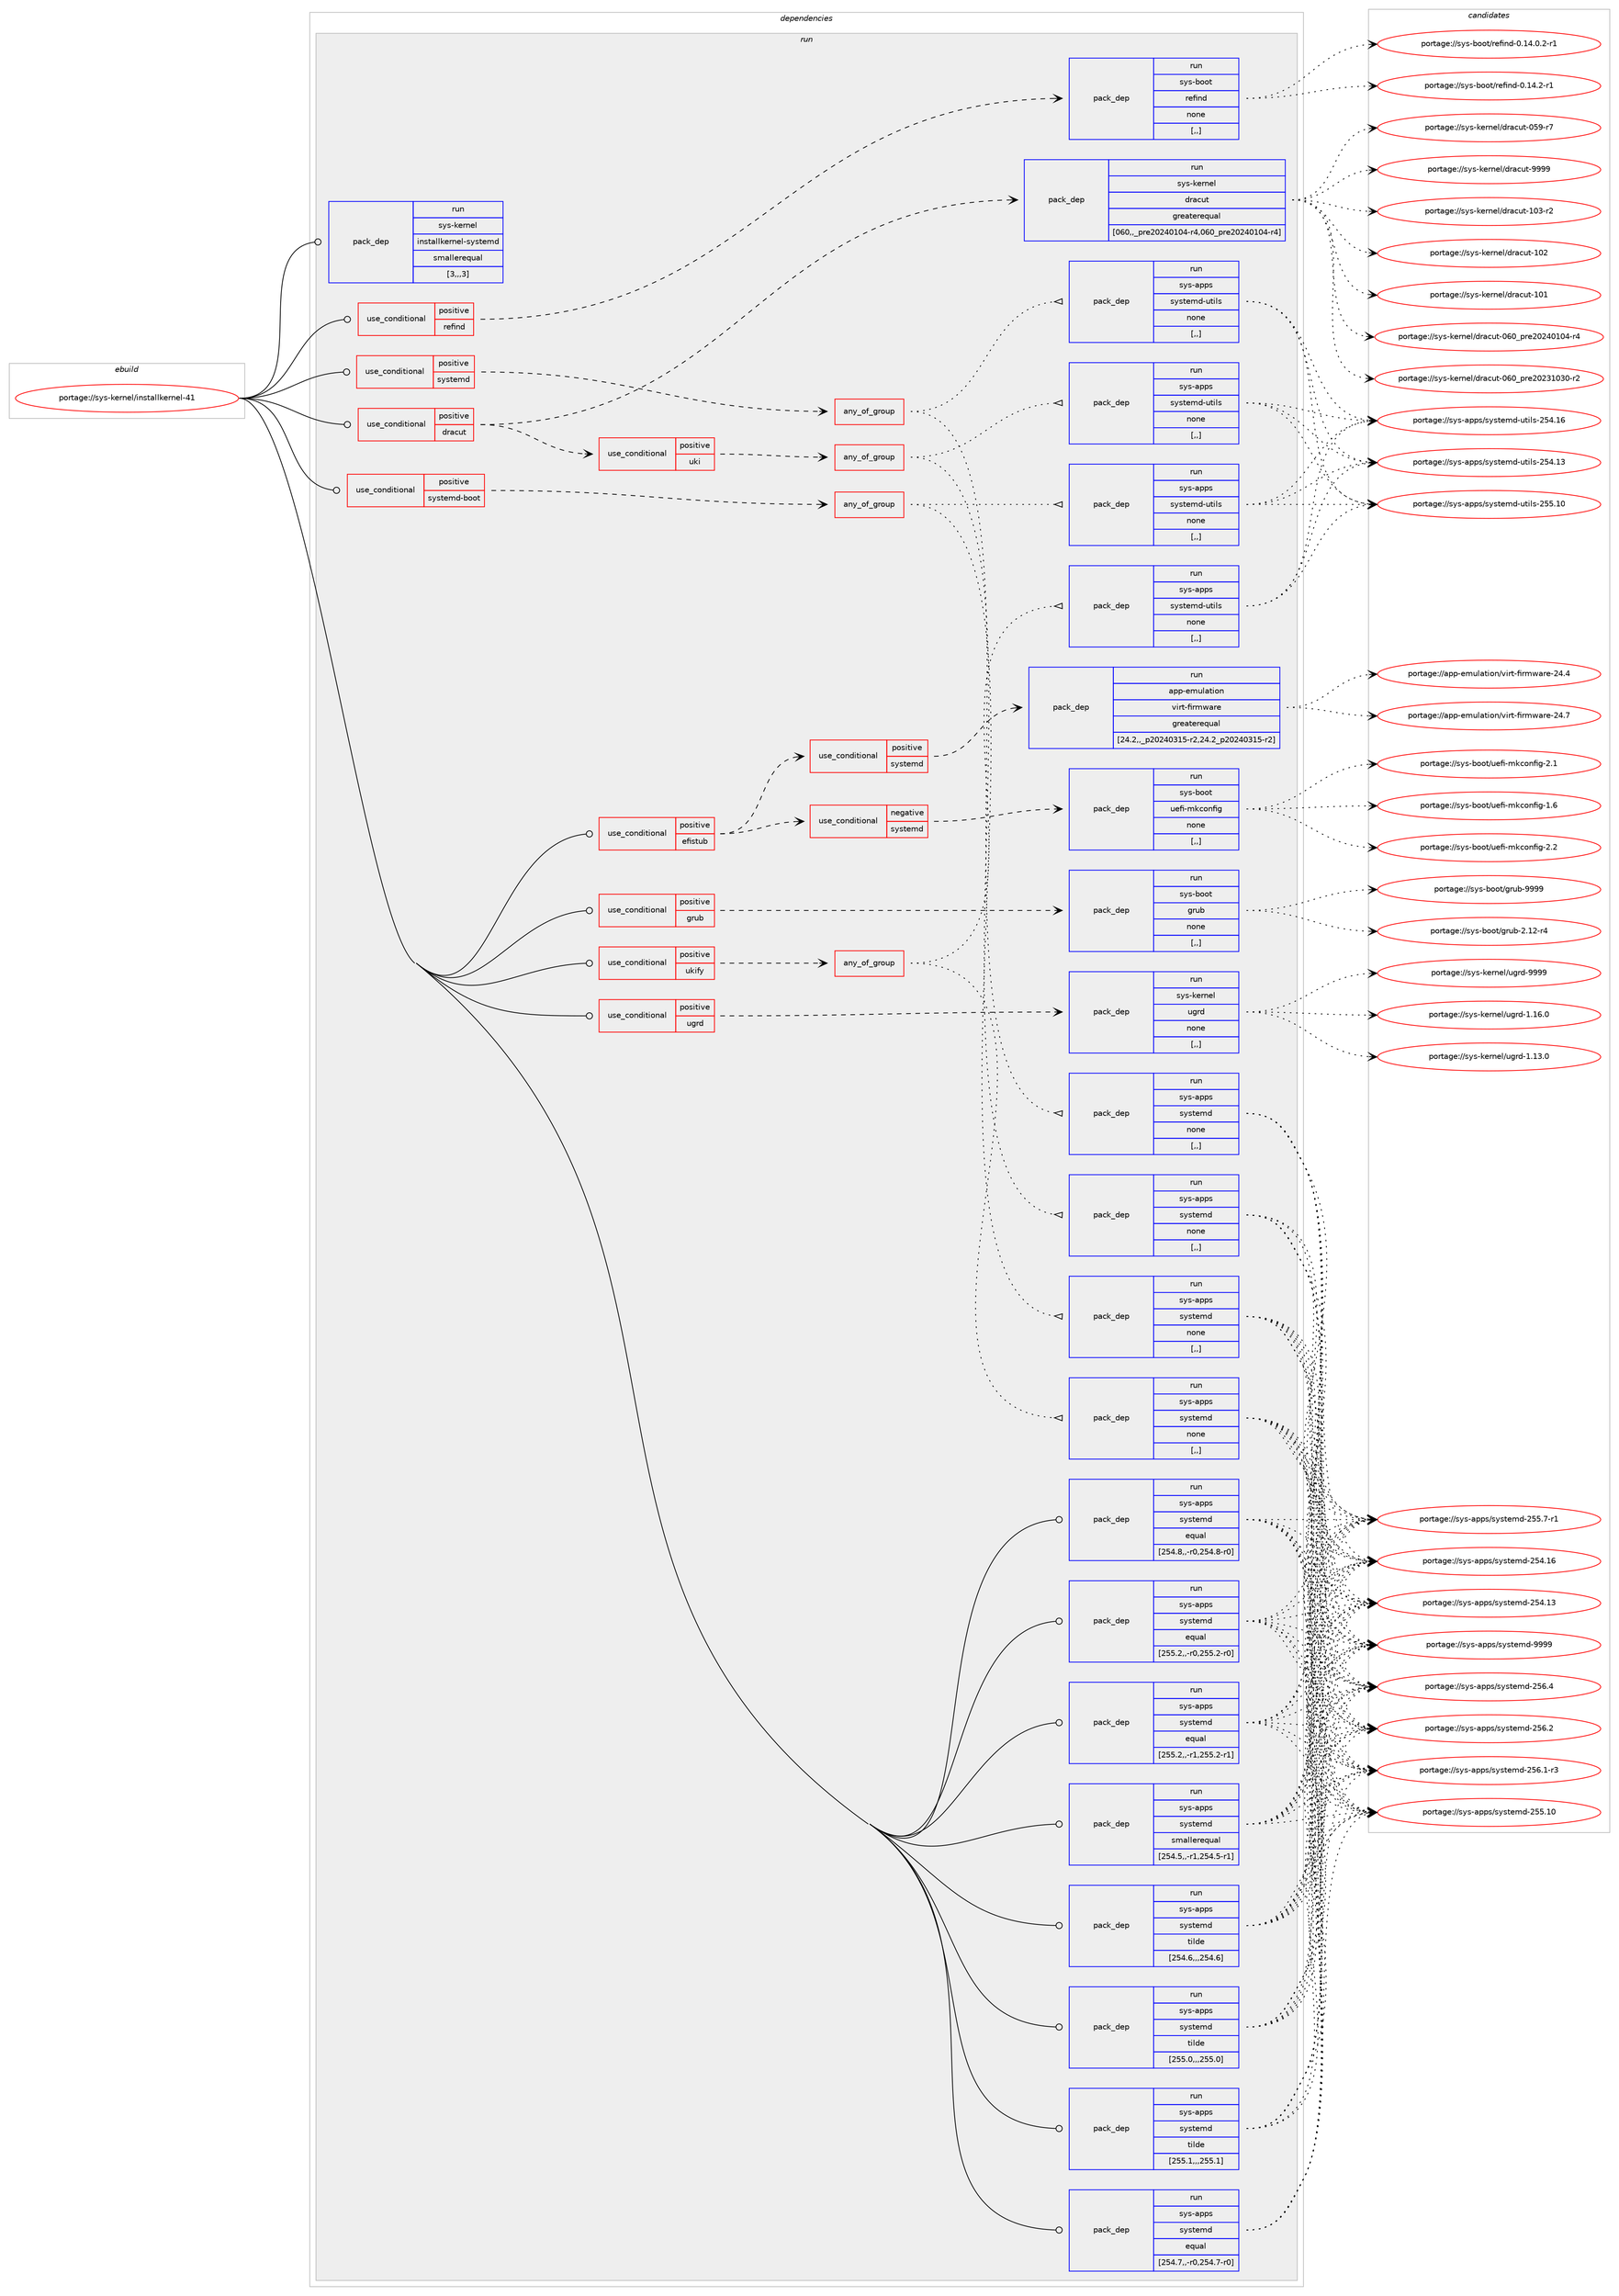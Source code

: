 digraph prolog {

# *************
# Graph options
# *************

newrank=true;
concentrate=true;
compound=true;
graph [rankdir=LR,fontname=Helvetica,fontsize=10,ranksep=1.5];#, ranksep=2.5, nodesep=0.2];
edge  [arrowhead=vee];
node  [fontname=Helvetica,fontsize=10];

# **********
# The ebuild
# **********

subgraph cluster_leftcol {
color=gray;
label=<<i>ebuild</i>>;
id [label="portage://sys-kernel/installkernel-41", color=red, width=4, href="../sys-kernel/installkernel-41.svg"];
}

# ****************
# The dependencies
# ****************

subgraph cluster_midcol {
color=gray;
label=<<i>dependencies</i>>;
subgraph cluster_compile {
fillcolor="#eeeeee";
style=filled;
label=<<i>compile</i>>;
}
subgraph cluster_compileandrun {
fillcolor="#eeeeee";
style=filled;
label=<<i>compile and run</i>>;
}
subgraph cluster_run {
fillcolor="#eeeeee";
style=filled;
label=<<i>run</i>>;
subgraph cond116794 {
dependency438698 [label=<<TABLE BORDER="0" CELLBORDER="1" CELLSPACING="0" CELLPADDING="4"><TR><TD ROWSPAN="3" CELLPADDING="10">use_conditional</TD></TR><TR><TD>positive</TD></TR><TR><TD>dracut</TD></TR></TABLE>>, shape=none, color=red];
subgraph pack318924 {
dependency438699 [label=<<TABLE BORDER="0" CELLBORDER="1" CELLSPACING="0" CELLPADDING="4" WIDTH="220"><TR><TD ROWSPAN="6" CELLPADDING="30">pack_dep</TD></TR><TR><TD WIDTH="110">run</TD></TR><TR><TD>sys-kernel</TD></TR><TR><TD>dracut</TD></TR><TR><TD>greaterequal</TD></TR><TR><TD>[060,,_pre20240104-r4,060_pre20240104-r4]</TD></TR></TABLE>>, shape=none, color=blue];
}
dependency438698:e -> dependency438699:w [weight=20,style="dashed",arrowhead="vee"];
subgraph cond116795 {
dependency438700 [label=<<TABLE BORDER="0" CELLBORDER="1" CELLSPACING="0" CELLPADDING="4"><TR><TD ROWSPAN="3" CELLPADDING="10">use_conditional</TD></TR><TR><TD>positive</TD></TR><TR><TD>uki</TD></TR></TABLE>>, shape=none, color=red];
subgraph any2751 {
dependency438701 [label=<<TABLE BORDER="0" CELLBORDER="1" CELLSPACING="0" CELLPADDING="4"><TR><TD CELLPADDING="10">any_of_group</TD></TR></TABLE>>, shape=none, color=red];subgraph pack318925 {
dependency438702 [label=<<TABLE BORDER="0" CELLBORDER="1" CELLSPACING="0" CELLPADDING="4" WIDTH="220"><TR><TD ROWSPAN="6" CELLPADDING="30">pack_dep</TD></TR><TR><TD WIDTH="110">run</TD></TR><TR><TD>sys-apps</TD></TR><TR><TD>systemd</TD></TR><TR><TD>none</TD></TR><TR><TD>[,,]</TD></TR></TABLE>>, shape=none, color=blue];
}
dependency438701:e -> dependency438702:w [weight=20,style="dotted",arrowhead="oinv"];
subgraph pack318926 {
dependency438703 [label=<<TABLE BORDER="0" CELLBORDER="1" CELLSPACING="0" CELLPADDING="4" WIDTH="220"><TR><TD ROWSPAN="6" CELLPADDING="30">pack_dep</TD></TR><TR><TD WIDTH="110">run</TD></TR><TR><TD>sys-apps</TD></TR><TR><TD>systemd-utils</TD></TR><TR><TD>none</TD></TR><TR><TD>[,,]</TD></TR></TABLE>>, shape=none, color=blue];
}
dependency438701:e -> dependency438703:w [weight=20,style="dotted",arrowhead="oinv"];
}
dependency438700:e -> dependency438701:w [weight=20,style="dashed",arrowhead="vee"];
}
dependency438698:e -> dependency438700:w [weight=20,style="dashed",arrowhead="vee"];
}
id:e -> dependency438698:w [weight=20,style="solid",arrowhead="odot"];
subgraph cond116796 {
dependency438704 [label=<<TABLE BORDER="0" CELLBORDER="1" CELLSPACING="0" CELLPADDING="4"><TR><TD ROWSPAN="3" CELLPADDING="10">use_conditional</TD></TR><TR><TD>positive</TD></TR><TR><TD>efistub</TD></TR></TABLE>>, shape=none, color=red];
subgraph cond116797 {
dependency438705 [label=<<TABLE BORDER="0" CELLBORDER="1" CELLSPACING="0" CELLPADDING="4"><TR><TD ROWSPAN="3" CELLPADDING="10">use_conditional</TD></TR><TR><TD>positive</TD></TR><TR><TD>systemd</TD></TR></TABLE>>, shape=none, color=red];
subgraph pack318927 {
dependency438706 [label=<<TABLE BORDER="0" CELLBORDER="1" CELLSPACING="0" CELLPADDING="4" WIDTH="220"><TR><TD ROWSPAN="6" CELLPADDING="30">pack_dep</TD></TR><TR><TD WIDTH="110">run</TD></TR><TR><TD>app-emulation</TD></TR><TR><TD>virt-firmware</TD></TR><TR><TD>greaterequal</TD></TR><TR><TD>[24.2,,_p20240315-r2,24.2_p20240315-r2]</TD></TR></TABLE>>, shape=none, color=blue];
}
dependency438705:e -> dependency438706:w [weight=20,style="dashed",arrowhead="vee"];
}
dependency438704:e -> dependency438705:w [weight=20,style="dashed",arrowhead="vee"];
subgraph cond116798 {
dependency438707 [label=<<TABLE BORDER="0" CELLBORDER="1" CELLSPACING="0" CELLPADDING="4"><TR><TD ROWSPAN="3" CELLPADDING="10">use_conditional</TD></TR><TR><TD>negative</TD></TR><TR><TD>systemd</TD></TR></TABLE>>, shape=none, color=red];
subgraph pack318928 {
dependency438708 [label=<<TABLE BORDER="0" CELLBORDER="1" CELLSPACING="0" CELLPADDING="4" WIDTH="220"><TR><TD ROWSPAN="6" CELLPADDING="30">pack_dep</TD></TR><TR><TD WIDTH="110">run</TD></TR><TR><TD>sys-boot</TD></TR><TR><TD>uefi-mkconfig</TD></TR><TR><TD>none</TD></TR><TR><TD>[,,]</TD></TR></TABLE>>, shape=none, color=blue];
}
dependency438707:e -> dependency438708:w [weight=20,style="dashed",arrowhead="vee"];
}
dependency438704:e -> dependency438707:w [weight=20,style="dashed",arrowhead="vee"];
}
id:e -> dependency438704:w [weight=20,style="solid",arrowhead="odot"];
subgraph cond116799 {
dependency438709 [label=<<TABLE BORDER="0" CELLBORDER="1" CELLSPACING="0" CELLPADDING="4"><TR><TD ROWSPAN="3" CELLPADDING="10">use_conditional</TD></TR><TR><TD>positive</TD></TR><TR><TD>grub</TD></TR></TABLE>>, shape=none, color=red];
subgraph pack318929 {
dependency438710 [label=<<TABLE BORDER="0" CELLBORDER="1" CELLSPACING="0" CELLPADDING="4" WIDTH="220"><TR><TD ROWSPAN="6" CELLPADDING="30">pack_dep</TD></TR><TR><TD WIDTH="110">run</TD></TR><TR><TD>sys-boot</TD></TR><TR><TD>grub</TD></TR><TR><TD>none</TD></TR><TR><TD>[,,]</TD></TR></TABLE>>, shape=none, color=blue];
}
dependency438709:e -> dependency438710:w [weight=20,style="dashed",arrowhead="vee"];
}
id:e -> dependency438709:w [weight=20,style="solid",arrowhead="odot"];
subgraph cond116800 {
dependency438711 [label=<<TABLE BORDER="0" CELLBORDER="1" CELLSPACING="0" CELLPADDING="4"><TR><TD ROWSPAN="3" CELLPADDING="10">use_conditional</TD></TR><TR><TD>positive</TD></TR><TR><TD>refind</TD></TR></TABLE>>, shape=none, color=red];
subgraph pack318930 {
dependency438712 [label=<<TABLE BORDER="0" CELLBORDER="1" CELLSPACING="0" CELLPADDING="4" WIDTH="220"><TR><TD ROWSPAN="6" CELLPADDING="30">pack_dep</TD></TR><TR><TD WIDTH="110">run</TD></TR><TR><TD>sys-boot</TD></TR><TR><TD>refind</TD></TR><TR><TD>none</TD></TR><TR><TD>[,,]</TD></TR></TABLE>>, shape=none, color=blue];
}
dependency438711:e -> dependency438712:w [weight=20,style="dashed",arrowhead="vee"];
}
id:e -> dependency438711:w [weight=20,style="solid",arrowhead="odot"];
subgraph cond116801 {
dependency438713 [label=<<TABLE BORDER="0" CELLBORDER="1" CELLSPACING="0" CELLPADDING="4"><TR><TD ROWSPAN="3" CELLPADDING="10">use_conditional</TD></TR><TR><TD>positive</TD></TR><TR><TD>systemd</TD></TR></TABLE>>, shape=none, color=red];
subgraph any2752 {
dependency438714 [label=<<TABLE BORDER="0" CELLBORDER="1" CELLSPACING="0" CELLPADDING="4"><TR><TD CELLPADDING="10">any_of_group</TD></TR></TABLE>>, shape=none, color=red];subgraph pack318931 {
dependency438715 [label=<<TABLE BORDER="0" CELLBORDER="1" CELLSPACING="0" CELLPADDING="4" WIDTH="220"><TR><TD ROWSPAN="6" CELLPADDING="30">pack_dep</TD></TR><TR><TD WIDTH="110">run</TD></TR><TR><TD>sys-apps</TD></TR><TR><TD>systemd</TD></TR><TR><TD>none</TD></TR><TR><TD>[,,]</TD></TR></TABLE>>, shape=none, color=blue];
}
dependency438714:e -> dependency438715:w [weight=20,style="dotted",arrowhead="oinv"];
subgraph pack318932 {
dependency438716 [label=<<TABLE BORDER="0" CELLBORDER="1" CELLSPACING="0" CELLPADDING="4" WIDTH="220"><TR><TD ROWSPAN="6" CELLPADDING="30">pack_dep</TD></TR><TR><TD WIDTH="110">run</TD></TR><TR><TD>sys-apps</TD></TR><TR><TD>systemd-utils</TD></TR><TR><TD>none</TD></TR><TR><TD>[,,]</TD></TR></TABLE>>, shape=none, color=blue];
}
dependency438714:e -> dependency438716:w [weight=20,style="dotted",arrowhead="oinv"];
}
dependency438713:e -> dependency438714:w [weight=20,style="dashed",arrowhead="vee"];
}
id:e -> dependency438713:w [weight=20,style="solid",arrowhead="odot"];
subgraph cond116802 {
dependency438717 [label=<<TABLE BORDER="0" CELLBORDER="1" CELLSPACING="0" CELLPADDING="4"><TR><TD ROWSPAN="3" CELLPADDING="10">use_conditional</TD></TR><TR><TD>positive</TD></TR><TR><TD>systemd-boot</TD></TR></TABLE>>, shape=none, color=red];
subgraph any2753 {
dependency438718 [label=<<TABLE BORDER="0" CELLBORDER="1" CELLSPACING="0" CELLPADDING="4"><TR><TD CELLPADDING="10">any_of_group</TD></TR></TABLE>>, shape=none, color=red];subgraph pack318933 {
dependency438719 [label=<<TABLE BORDER="0" CELLBORDER="1" CELLSPACING="0" CELLPADDING="4" WIDTH="220"><TR><TD ROWSPAN="6" CELLPADDING="30">pack_dep</TD></TR><TR><TD WIDTH="110">run</TD></TR><TR><TD>sys-apps</TD></TR><TR><TD>systemd</TD></TR><TR><TD>none</TD></TR><TR><TD>[,,]</TD></TR></TABLE>>, shape=none, color=blue];
}
dependency438718:e -> dependency438719:w [weight=20,style="dotted",arrowhead="oinv"];
subgraph pack318934 {
dependency438720 [label=<<TABLE BORDER="0" CELLBORDER="1" CELLSPACING="0" CELLPADDING="4" WIDTH="220"><TR><TD ROWSPAN="6" CELLPADDING="30">pack_dep</TD></TR><TR><TD WIDTH="110">run</TD></TR><TR><TD>sys-apps</TD></TR><TR><TD>systemd-utils</TD></TR><TR><TD>none</TD></TR><TR><TD>[,,]</TD></TR></TABLE>>, shape=none, color=blue];
}
dependency438718:e -> dependency438720:w [weight=20,style="dotted",arrowhead="oinv"];
}
dependency438717:e -> dependency438718:w [weight=20,style="dashed",arrowhead="vee"];
}
id:e -> dependency438717:w [weight=20,style="solid",arrowhead="odot"];
subgraph cond116803 {
dependency438721 [label=<<TABLE BORDER="0" CELLBORDER="1" CELLSPACING="0" CELLPADDING="4"><TR><TD ROWSPAN="3" CELLPADDING="10">use_conditional</TD></TR><TR><TD>positive</TD></TR><TR><TD>ugrd</TD></TR></TABLE>>, shape=none, color=red];
subgraph pack318935 {
dependency438722 [label=<<TABLE BORDER="0" CELLBORDER="1" CELLSPACING="0" CELLPADDING="4" WIDTH="220"><TR><TD ROWSPAN="6" CELLPADDING="30">pack_dep</TD></TR><TR><TD WIDTH="110">run</TD></TR><TR><TD>sys-kernel</TD></TR><TR><TD>ugrd</TD></TR><TR><TD>none</TD></TR><TR><TD>[,,]</TD></TR></TABLE>>, shape=none, color=blue];
}
dependency438721:e -> dependency438722:w [weight=20,style="dashed",arrowhead="vee"];
}
id:e -> dependency438721:w [weight=20,style="solid",arrowhead="odot"];
subgraph cond116804 {
dependency438723 [label=<<TABLE BORDER="0" CELLBORDER="1" CELLSPACING="0" CELLPADDING="4"><TR><TD ROWSPAN="3" CELLPADDING="10">use_conditional</TD></TR><TR><TD>positive</TD></TR><TR><TD>ukify</TD></TR></TABLE>>, shape=none, color=red];
subgraph any2754 {
dependency438724 [label=<<TABLE BORDER="0" CELLBORDER="1" CELLSPACING="0" CELLPADDING="4"><TR><TD CELLPADDING="10">any_of_group</TD></TR></TABLE>>, shape=none, color=red];subgraph pack318936 {
dependency438725 [label=<<TABLE BORDER="0" CELLBORDER="1" CELLSPACING="0" CELLPADDING="4" WIDTH="220"><TR><TD ROWSPAN="6" CELLPADDING="30">pack_dep</TD></TR><TR><TD WIDTH="110">run</TD></TR><TR><TD>sys-apps</TD></TR><TR><TD>systemd</TD></TR><TR><TD>none</TD></TR><TR><TD>[,,]</TD></TR></TABLE>>, shape=none, color=blue];
}
dependency438724:e -> dependency438725:w [weight=20,style="dotted",arrowhead="oinv"];
subgraph pack318937 {
dependency438726 [label=<<TABLE BORDER="0" CELLBORDER="1" CELLSPACING="0" CELLPADDING="4" WIDTH="220"><TR><TD ROWSPAN="6" CELLPADDING="30">pack_dep</TD></TR><TR><TD WIDTH="110">run</TD></TR><TR><TD>sys-apps</TD></TR><TR><TD>systemd-utils</TD></TR><TR><TD>none</TD></TR><TR><TD>[,,]</TD></TR></TABLE>>, shape=none, color=blue];
}
dependency438724:e -> dependency438726:w [weight=20,style="dotted",arrowhead="oinv"];
}
dependency438723:e -> dependency438724:w [weight=20,style="dashed",arrowhead="vee"];
}
id:e -> dependency438723:w [weight=20,style="solid",arrowhead="odot"];
subgraph pack318938 {
dependency438727 [label=<<TABLE BORDER="0" CELLBORDER="1" CELLSPACING="0" CELLPADDING="4" WIDTH="220"><TR><TD ROWSPAN="6" CELLPADDING="30">pack_dep</TD></TR><TR><TD WIDTH="110">run</TD></TR><TR><TD>sys-apps</TD></TR><TR><TD>systemd</TD></TR><TR><TD>equal</TD></TR><TR><TD>[254.7,,-r0,254.7-r0]</TD></TR></TABLE>>, shape=none, color=blue];
}
id:e -> dependency438727:w [weight=20,style="solid",arrowhead="odot"];
subgraph pack318939 {
dependency438728 [label=<<TABLE BORDER="0" CELLBORDER="1" CELLSPACING="0" CELLPADDING="4" WIDTH="220"><TR><TD ROWSPAN="6" CELLPADDING="30">pack_dep</TD></TR><TR><TD WIDTH="110">run</TD></TR><TR><TD>sys-apps</TD></TR><TR><TD>systemd</TD></TR><TR><TD>equal</TD></TR><TR><TD>[254.8,,-r0,254.8-r0]</TD></TR></TABLE>>, shape=none, color=blue];
}
id:e -> dependency438728:w [weight=20,style="solid",arrowhead="odot"];
subgraph pack318940 {
dependency438729 [label=<<TABLE BORDER="0" CELLBORDER="1" CELLSPACING="0" CELLPADDING="4" WIDTH="220"><TR><TD ROWSPAN="6" CELLPADDING="30">pack_dep</TD></TR><TR><TD WIDTH="110">run</TD></TR><TR><TD>sys-apps</TD></TR><TR><TD>systemd</TD></TR><TR><TD>equal</TD></TR><TR><TD>[255.2,,-r0,255.2-r0]</TD></TR></TABLE>>, shape=none, color=blue];
}
id:e -> dependency438729:w [weight=20,style="solid",arrowhead="odot"];
subgraph pack318941 {
dependency438730 [label=<<TABLE BORDER="0" CELLBORDER="1" CELLSPACING="0" CELLPADDING="4" WIDTH="220"><TR><TD ROWSPAN="6" CELLPADDING="30">pack_dep</TD></TR><TR><TD WIDTH="110">run</TD></TR><TR><TD>sys-apps</TD></TR><TR><TD>systemd</TD></TR><TR><TD>equal</TD></TR><TR><TD>[255.2,,-r1,255.2-r1]</TD></TR></TABLE>>, shape=none, color=blue];
}
id:e -> dependency438730:w [weight=20,style="solid",arrowhead="odot"];
subgraph pack318942 {
dependency438731 [label=<<TABLE BORDER="0" CELLBORDER="1" CELLSPACING="0" CELLPADDING="4" WIDTH="220"><TR><TD ROWSPAN="6" CELLPADDING="30">pack_dep</TD></TR><TR><TD WIDTH="110">run</TD></TR><TR><TD>sys-apps</TD></TR><TR><TD>systemd</TD></TR><TR><TD>smallerequal</TD></TR><TR><TD>[254.5,,-r1,254.5-r1]</TD></TR></TABLE>>, shape=none, color=blue];
}
id:e -> dependency438731:w [weight=20,style="solid",arrowhead="odot"];
subgraph pack318943 {
dependency438732 [label=<<TABLE BORDER="0" CELLBORDER="1" CELLSPACING="0" CELLPADDING="4" WIDTH="220"><TR><TD ROWSPAN="6" CELLPADDING="30">pack_dep</TD></TR><TR><TD WIDTH="110">run</TD></TR><TR><TD>sys-apps</TD></TR><TR><TD>systemd</TD></TR><TR><TD>tilde</TD></TR><TR><TD>[254.6,,,254.6]</TD></TR></TABLE>>, shape=none, color=blue];
}
id:e -> dependency438732:w [weight=20,style="solid",arrowhead="odot"];
subgraph pack318944 {
dependency438733 [label=<<TABLE BORDER="0" CELLBORDER="1" CELLSPACING="0" CELLPADDING="4" WIDTH="220"><TR><TD ROWSPAN="6" CELLPADDING="30">pack_dep</TD></TR><TR><TD WIDTH="110">run</TD></TR><TR><TD>sys-apps</TD></TR><TR><TD>systemd</TD></TR><TR><TD>tilde</TD></TR><TR><TD>[255.0,,,255.0]</TD></TR></TABLE>>, shape=none, color=blue];
}
id:e -> dependency438733:w [weight=20,style="solid",arrowhead="odot"];
subgraph pack318945 {
dependency438734 [label=<<TABLE BORDER="0" CELLBORDER="1" CELLSPACING="0" CELLPADDING="4" WIDTH="220"><TR><TD ROWSPAN="6" CELLPADDING="30">pack_dep</TD></TR><TR><TD WIDTH="110">run</TD></TR><TR><TD>sys-apps</TD></TR><TR><TD>systemd</TD></TR><TR><TD>tilde</TD></TR><TR><TD>[255.1,,,255.1]</TD></TR></TABLE>>, shape=none, color=blue];
}
id:e -> dependency438734:w [weight=20,style="solid",arrowhead="odot"];
subgraph pack318946 {
dependency438735 [label=<<TABLE BORDER="0" CELLBORDER="1" CELLSPACING="0" CELLPADDING="4" WIDTH="220"><TR><TD ROWSPAN="6" CELLPADDING="30">pack_dep</TD></TR><TR><TD WIDTH="110">run</TD></TR><TR><TD>sys-kernel</TD></TR><TR><TD>installkernel-systemd</TD></TR><TR><TD>smallerequal</TD></TR><TR><TD>[3,,,3]</TD></TR></TABLE>>, shape=none, color=blue];
}
id:e -> dependency438735:w [weight=20,style="solid",arrowhead="odot"];
}
}

# **************
# The candidates
# **************

subgraph cluster_choices {
rank=same;
color=gray;
label=<<i>candidates</i>>;

subgraph choice318924 {
color=black;
nodesep=1;
choice115121115451071011141101011084710011497991171164557575757 [label="portage://sys-kernel/dracut-9999", color=red, width=4,href="../sys-kernel/dracut-9999.svg"];
choice11512111545107101114110101108471001149799117116454948514511450 [label="portage://sys-kernel/dracut-103-r2", color=red, width=4,href="../sys-kernel/dracut-103-r2.svg"];
choice1151211154510710111411010110847100114979911711645494850 [label="portage://sys-kernel/dracut-102", color=red, width=4,href="../sys-kernel/dracut-102.svg"];
choice1151211154510710111411010110847100114979911711645494849 [label="portage://sys-kernel/dracut-101", color=red, width=4,href="../sys-kernel/dracut-101.svg"];
choice11512111545107101114110101108471001149799117116454854489511211410150485052484948524511452 [label="portage://sys-kernel/dracut-060_pre20240104-r4", color=red, width=4,href="../sys-kernel/dracut-060_pre20240104-r4.svg"];
choice11512111545107101114110101108471001149799117116454854489511211410150485051494851484511450 [label="portage://sys-kernel/dracut-060_pre20231030-r2", color=red, width=4,href="../sys-kernel/dracut-060_pre20231030-r2.svg"];
choice11512111545107101114110101108471001149799117116454853574511455 [label="portage://sys-kernel/dracut-059-r7", color=red, width=4,href="../sys-kernel/dracut-059-r7.svg"];
dependency438699:e -> choice115121115451071011141101011084710011497991171164557575757:w [style=dotted,weight="100"];
dependency438699:e -> choice11512111545107101114110101108471001149799117116454948514511450:w [style=dotted,weight="100"];
dependency438699:e -> choice1151211154510710111411010110847100114979911711645494850:w [style=dotted,weight="100"];
dependency438699:e -> choice1151211154510710111411010110847100114979911711645494849:w [style=dotted,weight="100"];
dependency438699:e -> choice11512111545107101114110101108471001149799117116454854489511211410150485052484948524511452:w [style=dotted,weight="100"];
dependency438699:e -> choice11512111545107101114110101108471001149799117116454854489511211410150485051494851484511450:w [style=dotted,weight="100"];
dependency438699:e -> choice11512111545107101114110101108471001149799117116454853574511455:w [style=dotted,weight="100"];
}
subgraph choice318925 {
color=black;
nodesep=1;
choice1151211154597112112115471151211151161011091004557575757 [label="portage://sys-apps/systemd-9999", color=red, width=4,href="../sys-apps/systemd-9999.svg"];
choice115121115459711211211547115121115116101109100455053544652 [label="portage://sys-apps/systemd-256.4", color=red, width=4,href="../sys-apps/systemd-256.4.svg"];
choice115121115459711211211547115121115116101109100455053544650 [label="portage://sys-apps/systemd-256.2", color=red, width=4,href="../sys-apps/systemd-256.2.svg"];
choice1151211154597112112115471151211151161011091004550535446494511451 [label="portage://sys-apps/systemd-256.1-r3", color=red, width=4,href="../sys-apps/systemd-256.1-r3.svg"];
choice11512111545971121121154711512111511610110910045505353464948 [label="portage://sys-apps/systemd-255.10", color=red, width=4,href="../sys-apps/systemd-255.10.svg"];
choice1151211154597112112115471151211151161011091004550535346554511449 [label="portage://sys-apps/systemd-255.7-r1", color=red, width=4,href="../sys-apps/systemd-255.7-r1.svg"];
choice11512111545971121121154711512111511610110910045505352464954 [label="portage://sys-apps/systemd-254.16", color=red, width=4,href="../sys-apps/systemd-254.16.svg"];
choice11512111545971121121154711512111511610110910045505352464951 [label="portage://sys-apps/systemd-254.13", color=red, width=4,href="../sys-apps/systemd-254.13.svg"];
dependency438702:e -> choice1151211154597112112115471151211151161011091004557575757:w [style=dotted,weight="100"];
dependency438702:e -> choice115121115459711211211547115121115116101109100455053544652:w [style=dotted,weight="100"];
dependency438702:e -> choice115121115459711211211547115121115116101109100455053544650:w [style=dotted,weight="100"];
dependency438702:e -> choice1151211154597112112115471151211151161011091004550535446494511451:w [style=dotted,weight="100"];
dependency438702:e -> choice11512111545971121121154711512111511610110910045505353464948:w [style=dotted,weight="100"];
dependency438702:e -> choice1151211154597112112115471151211151161011091004550535346554511449:w [style=dotted,weight="100"];
dependency438702:e -> choice11512111545971121121154711512111511610110910045505352464954:w [style=dotted,weight="100"];
dependency438702:e -> choice11512111545971121121154711512111511610110910045505352464951:w [style=dotted,weight="100"];
}
subgraph choice318926 {
color=black;
nodesep=1;
choice1151211154597112112115471151211151161011091004511711610510811545505353464948 [label="portage://sys-apps/systemd-utils-255.10", color=red, width=4,href="../sys-apps/systemd-utils-255.10.svg"];
choice1151211154597112112115471151211151161011091004511711610510811545505352464954 [label="portage://sys-apps/systemd-utils-254.16", color=red, width=4,href="../sys-apps/systemd-utils-254.16.svg"];
choice1151211154597112112115471151211151161011091004511711610510811545505352464951 [label="portage://sys-apps/systemd-utils-254.13", color=red, width=4,href="../sys-apps/systemd-utils-254.13.svg"];
dependency438703:e -> choice1151211154597112112115471151211151161011091004511711610510811545505353464948:w [style=dotted,weight="100"];
dependency438703:e -> choice1151211154597112112115471151211151161011091004511711610510811545505352464954:w [style=dotted,weight="100"];
dependency438703:e -> choice1151211154597112112115471151211151161011091004511711610510811545505352464951:w [style=dotted,weight="100"];
}
subgraph choice318927 {
color=black;
nodesep=1;
choice9711211245101109117108971161051111104711810511411645102105114109119971141014550524655 [label="portage://app-emulation/virt-firmware-24.7", color=red, width=4,href="../app-emulation/virt-firmware-24.7.svg"];
choice9711211245101109117108971161051111104711810511411645102105114109119971141014550524652 [label="portage://app-emulation/virt-firmware-24.4", color=red, width=4,href="../app-emulation/virt-firmware-24.4.svg"];
dependency438706:e -> choice9711211245101109117108971161051111104711810511411645102105114109119971141014550524655:w [style=dotted,weight="100"];
dependency438706:e -> choice9711211245101109117108971161051111104711810511411645102105114109119971141014550524652:w [style=dotted,weight="100"];
}
subgraph choice318928 {
color=black;
nodesep=1;
choice115121115459811111111647117101102105451091079911111010210510345504650 [label="portage://sys-boot/uefi-mkconfig-2.2", color=red, width=4,href="../sys-boot/uefi-mkconfig-2.2.svg"];
choice115121115459811111111647117101102105451091079911111010210510345504649 [label="portage://sys-boot/uefi-mkconfig-2.1", color=red, width=4,href="../sys-boot/uefi-mkconfig-2.1.svg"];
choice115121115459811111111647117101102105451091079911111010210510345494654 [label="portage://sys-boot/uefi-mkconfig-1.6", color=red, width=4,href="../sys-boot/uefi-mkconfig-1.6.svg"];
dependency438708:e -> choice115121115459811111111647117101102105451091079911111010210510345504650:w [style=dotted,weight="100"];
dependency438708:e -> choice115121115459811111111647117101102105451091079911111010210510345504649:w [style=dotted,weight="100"];
dependency438708:e -> choice115121115459811111111647117101102105451091079911111010210510345494654:w [style=dotted,weight="100"];
}
subgraph choice318929 {
color=black;
nodesep=1;
choice115121115459811111111647103114117984557575757 [label="portage://sys-boot/grub-9999", color=red, width=4,href="../sys-boot/grub-9999.svg"];
choice1151211154598111111116471031141179845504649504511452 [label="portage://sys-boot/grub-2.12-r4", color=red, width=4,href="../sys-boot/grub-2.12-r4.svg"];
dependency438710:e -> choice115121115459811111111647103114117984557575757:w [style=dotted,weight="100"];
dependency438710:e -> choice1151211154598111111116471031141179845504649504511452:w [style=dotted,weight="100"];
}
subgraph choice318930 {
color=black;
nodesep=1;
choice115121115459811111111647114101102105110100454846495246504511449 [label="portage://sys-boot/refind-0.14.2-r1", color=red, width=4,href="../sys-boot/refind-0.14.2-r1.svg"];
choice1151211154598111111116471141011021051101004548464952464846504511449 [label="portage://sys-boot/refind-0.14.0.2-r1", color=red, width=4,href="../sys-boot/refind-0.14.0.2-r1.svg"];
dependency438712:e -> choice115121115459811111111647114101102105110100454846495246504511449:w [style=dotted,weight="100"];
dependency438712:e -> choice1151211154598111111116471141011021051101004548464952464846504511449:w [style=dotted,weight="100"];
}
subgraph choice318931 {
color=black;
nodesep=1;
choice1151211154597112112115471151211151161011091004557575757 [label="portage://sys-apps/systemd-9999", color=red, width=4,href="../sys-apps/systemd-9999.svg"];
choice115121115459711211211547115121115116101109100455053544652 [label="portage://sys-apps/systemd-256.4", color=red, width=4,href="../sys-apps/systemd-256.4.svg"];
choice115121115459711211211547115121115116101109100455053544650 [label="portage://sys-apps/systemd-256.2", color=red, width=4,href="../sys-apps/systemd-256.2.svg"];
choice1151211154597112112115471151211151161011091004550535446494511451 [label="portage://sys-apps/systemd-256.1-r3", color=red, width=4,href="../sys-apps/systemd-256.1-r3.svg"];
choice11512111545971121121154711512111511610110910045505353464948 [label="portage://sys-apps/systemd-255.10", color=red, width=4,href="../sys-apps/systemd-255.10.svg"];
choice1151211154597112112115471151211151161011091004550535346554511449 [label="portage://sys-apps/systemd-255.7-r1", color=red, width=4,href="../sys-apps/systemd-255.7-r1.svg"];
choice11512111545971121121154711512111511610110910045505352464954 [label="portage://sys-apps/systemd-254.16", color=red, width=4,href="../sys-apps/systemd-254.16.svg"];
choice11512111545971121121154711512111511610110910045505352464951 [label="portage://sys-apps/systemd-254.13", color=red, width=4,href="../sys-apps/systemd-254.13.svg"];
dependency438715:e -> choice1151211154597112112115471151211151161011091004557575757:w [style=dotted,weight="100"];
dependency438715:e -> choice115121115459711211211547115121115116101109100455053544652:w [style=dotted,weight="100"];
dependency438715:e -> choice115121115459711211211547115121115116101109100455053544650:w [style=dotted,weight="100"];
dependency438715:e -> choice1151211154597112112115471151211151161011091004550535446494511451:w [style=dotted,weight="100"];
dependency438715:e -> choice11512111545971121121154711512111511610110910045505353464948:w [style=dotted,weight="100"];
dependency438715:e -> choice1151211154597112112115471151211151161011091004550535346554511449:w [style=dotted,weight="100"];
dependency438715:e -> choice11512111545971121121154711512111511610110910045505352464954:w [style=dotted,weight="100"];
dependency438715:e -> choice11512111545971121121154711512111511610110910045505352464951:w [style=dotted,weight="100"];
}
subgraph choice318932 {
color=black;
nodesep=1;
choice1151211154597112112115471151211151161011091004511711610510811545505353464948 [label="portage://sys-apps/systemd-utils-255.10", color=red, width=4,href="../sys-apps/systemd-utils-255.10.svg"];
choice1151211154597112112115471151211151161011091004511711610510811545505352464954 [label="portage://sys-apps/systemd-utils-254.16", color=red, width=4,href="../sys-apps/systemd-utils-254.16.svg"];
choice1151211154597112112115471151211151161011091004511711610510811545505352464951 [label="portage://sys-apps/systemd-utils-254.13", color=red, width=4,href="../sys-apps/systemd-utils-254.13.svg"];
dependency438716:e -> choice1151211154597112112115471151211151161011091004511711610510811545505353464948:w [style=dotted,weight="100"];
dependency438716:e -> choice1151211154597112112115471151211151161011091004511711610510811545505352464954:w [style=dotted,weight="100"];
dependency438716:e -> choice1151211154597112112115471151211151161011091004511711610510811545505352464951:w [style=dotted,weight="100"];
}
subgraph choice318933 {
color=black;
nodesep=1;
choice1151211154597112112115471151211151161011091004557575757 [label="portage://sys-apps/systemd-9999", color=red, width=4,href="../sys-apps/systemd-9999.svg"];
choice115121115459711211211547115121115116101109100455053544652 [label="portage://sys-apps/systemd-256.4", color=red, width=4,href="../sys-apps/systemd-256.4.svg"];
choice115121115459711211211547115121115116101109100455053544650 [label="portage://sys-apps/systemd-256.2", color=red, width=4,href="../sys-apps/systemd-256.2.svg"];
choice1151211154597112112115471151211151161011091004550535446494511451 [label="portage://sys-apps/systemd-256.1-r3", color=red, width=4,href="../sys-apps/systemd-256.1-r3.svg"];
choice11512111545971121121154711512111511610110910045505353464948 [label="portage://sys-apps/systemd-255.10", color=red, width=4,href="../sys-apps/systemd-255.10.svg"];
choice1151211154597112112115471151211151161011091004550535346554511449 [label="portage://sys-apps/systemd-255.7-r1", color=red, width=4,href="../sys-apps/systemd-255.7-r1.svg"];
choice11512111545971121121154711512111511610110910045505352464954 [label="portage://sys-apps/systemd-254.16", color=red, width=4,href="../sys-apps/systemd-254.16.svg"];
choice11512111545971121121154711512111511610110910045505352464951 [label="portage://sys-apps/systemd-254.13", color=red, width=4,href="../sys-apps/systemd-254.13.svg"];
dependency438719:e -> choice1151211154597112112115471151211151161011091004557575757:w [style=dotted,weight="100"];
dependency438719:e -> choice115121115459711211211547115121115116101109100455053544652:w [style=dotted,weight="100"];
dependency438719:e -> choice115121115459711211211547115121115116101109100455053544650:w [style=dotted,weight="100"];
dependency438719:e -> choice1151211154597112112115471151211151161011091004550535446494511451:w [style=dotted,weight="100"];
dependency438719:e -> choice11512111545971121121154711512111511610110910045505353464948:w [style=dotted,weight="100"];
dependency438719:e -> choice1151211154597112112115471151211151161011091004550535346554511449:w [style=dotted,weight="100"];
dependency438719:e -> choice11512111545971121121154711512111511610110910045505352464954:w [style=dotted,weight="100"];
dependency438719:e -> choice11512111545971121121154711512111511610110910045505352464951:w [style=dotted,weight="100"];
}
subgraph choice318934 {
color=black;
nodesep=1;
choice1151211154597112112115471151211151161011091004511711610510811545505353464948 [label="portage://sys-apps/systemd-utils-255.10", color=red, width=4,href="../sys-apps/systemd-utils-255.10.svg"];
choice1151211154597112112115471151211151161011091004511711610510811545505352464954 [label="portage://sys-apps/systemd-utils-254.16", color=red, width=4,href="../sys-apps/systemd-utils-254.16.svg"];
choice1151211154597112112115471151211151161011091004511711610510811545505352464951 [label="portage://sys-apps/systemd-utils-254.13", color=red, width=4,href="../sys-apps/systemd-utils-254.13.svg"];
dependency438720:e -> choice1151211154597112112115471151211151161011091004511711610510811545505353464948:w [style=dotted,weight="100"];
dependency438720:e -> choice1151211154597112112115471151211151161011091004511711610510811545505352464954:w [style=dotted,weight="100"];
dependency438720:e -> choice1151211154597112112115471151211151161011091004511711610510811545505352464951:w [style=dotted,weight="100"];
}
subgraph choice318935 {
color=black;
nodesep=1;
choice11512111545107101114110101108471171031141004557575757 [label="portage://sys-kernel/ugrd-9999", color=red, width=4,href="../sys-kernel/ugrd-9999.svg"];
choice115121115451071011141101011084711710311410045494649544648 [label="portage://sys-kernel/ugrd-1.16.0", color=red, width=4,href="../sys-kernel/ugrd-1.16.0.svg"];
choice115121115451071011141101011084711710311410045494649514648 [label="portage://sys-kernel/ugrd-1.13.0", color=red, width=4,href="../sys-kernel/ugrd-1.13.0.svg"];
dependency438722:e -> choice11512111545107101114110101108471171031141004557575757:w [style=dotted,weight="100"];
dependency438722:e -> choice115121115451071011141101011084711710311410045494649544648:w [style=dotted,weight="100"];
dependency438722:e -> choice115121115451071011141101011084711710311410045494649514648:w [style=dotted,weight="100"];
}
subgraph choice318936 {
color=black;
nodesep=1;
choice1151211154597112112115471151211151161011091004557575757 [label="portage://sys-apps/systemd-9999", color=red, width=4,href="../sys-apps/systemd-9999.svg"];
choice115121115459711211211547115121115116101109100455053544652 [label="portage://sys-apps/systemd-256.4", color=red, width=4,href="../sys-apps/systemd-256.4.svg"];
choice115121115459711211211547115121115116101109100455053544650 [label="portage://sys-apps/systemd-256.2", color=red, width=4,href="../sys-apps/systemd-256.2.svg"];
choice1151211154597112112115471151211151161011091004550535446494511451 [label="portage://sys-apps/systemd-256.1-r3", color=red, width=4,href="../sys-apps/systemd-256.1-r3.svg"];
choice11512111545971121121154711512111511610110910045505353464948 [label="portage://sys-apps/systemd-255.10", color=red, width=4,href="../sys-apps/systemd-255.10.svg"];
choice1151211154597112112115471151211151161011091004550535346554511449 [label="portage://sys-apps/systemd-255.7-r1", color=red, width=4,href="../sys-apps/systemd-255.7-r1.svg"];
choice11512111545971121121154711512111511610110910045505352464954 [label="portage://sys-apps/systemd-254.16", color=red, width=4,href="../sys-apps/systemd-254.16.svg"];
choice11512111545971121121154711512111511610110910045505352464951 [label="portage://sys-apps/systemd-254.13", color=red, width=4,href="../sys-apps/systemd-254.13.svg"];
dependency438725:e -> choice1151211154597112112115471151211151161011091004557575757:w [style=dotted,weight="100"];
dependency438725:e -> choice115121115459711211211547115121115116101109100455053544652:w [style=dotted,weight="100"];
dependency438725:e -> choice115121115459711211211547115121115116101109100455053544650:w [style=dotted,weight="100"];
dependency438725:e -> choice1151211154597112112115471151211151161011091004550535446494511451:w [style=dotted,weight="100"];
dependency438725:e -> choice11512111545971121121154711512111511610110910045505353464948:w [style=dotted,weight="100"];
dependency438725:e -> choice1151211154597112112115471151211151161011091004550535346554511449:w [style=dotted,weight="100"];
dependency438725:e -> choice11512111545971121121154711512111511610110910045505352464954:w [style=dotted,weight="100"];
dependency438725:e -> choice11512111545971121121154711512111511610110910045505352464951:w [style=dotted,weight="100"];
}
subgraph choice318937 {
color=black;
nodesep=1;
choice1151211154597112112115471151211151161011091004511711610510811545505353464948 [label="portage://sys-apps/systemd-utils-255.10", color=red, width=4,href="../sys-apps/systemd-utils-255.10.svg"];
choice1151211154597112112115471151211151161011091004511711610510811545505352464954 [label="portage://sys-apps/systemd-utils-254.16", color=red, width=4,href="../sys-apps/systemd-utils-254.16.svg"];
choice1151211154597112112115471151211151161011091004511711610510811545505352464951 [label="portage://sys-apps/systemd-utils-254.13", color=red, width=4,href="../sys-apps/systemd-utils-254.13.svg"];
dependency438726:e -> choice1151211154597112112115471151211151161011091004511711610510811545505353464948:w [style=dotted,weight="100"];
dependency438726:e -> choice1151211154597112112115471151211151161011091004511711610510811545505352464954:w [style=dotted,weight="100"];
dependency438726:e -> choice1151211154597112112115471151211151161011091004511711610510811545505352464951:w [style=dotted,weight="100"];
}
subgraph choice318938 {
color=black;
nodesep=1;
choice1151211154597112112115471151211151161011091004557575757 [label="portage://sys-apps/systemd-9999", color=red, width=4,href="../sys-apps/systemd-9999.svg"];
choice115121115459711211211547115121115116101109100455053544652 [label="portage://sys-apps/systemd-256.4", color=red, width=4,href="../sys-apps/systemd-256.4.svg"];
choice115121115459711211211547115121115116101109100455053544650 [label="portage://sys-apps/systemd-256.2", color=red, width=4,href="../sys-apps/systemd-256.2.svg"];
choice1151211154597112112115471151211151161011091004550535446494511451 [label="portage://sys-apps/systemd-256.1-r3", color=red, width=4,href="../sys-apps/systemd-256.1-r3.svg"];
choice11512111545971121121154711512111511610110910045505353464948 [label="portage://sys-apps/systemd-255.10", color=red, width=4,href="../sys-apps/systemd-255.10.svg"];
choice1151211154597112112115471151211151161011091004550535346554511449 [label="portage://sys-apps/systemd-255.7-r1", color=red, width=4,href="../sys-apps/systemd-255.7-r1.svg"];
choice11512111545971121121154711512111511610110910045505352464954 [label="portage://sys-apps/systemd-254.16", color=red, width=4,href="../sys-apps/systemd-254.16.svg"];
choice11512111545971121121154711512111511610110910045505352464951 [label="portage://sys-apps/systemd-254.13", color=red, width=4,href="../sys-apps/systemd-254.13.svg"];
dependency438727:e -> choice1151211154597112112115471151211151161011091004557575757:w [style=dotted,weight="100"];
dependency438727:e -> choice115121115459711211211547115121115116101109100455053544652:w [style=dotted,weight="100"];
dependency438727:e -> choice115121115459711211211547115121115116101109100455053544650:w [style=dotted,weight="100"];
dependency438727:e -> choice1151211154597112112115471151211151161011091004550535446494511451:w [style=dotted,weight="100"];
dependency438727:e -> choice11512111545971121121154711512111511610110910045505353464948:w [style=dotted,weight="100"];
dependency438727:e -> choice1151211154597112112115471151211151161011091004550535346554511449:w [style=dotted,weight="100"];
dependency438727:e -> choice11512111545971121121154711512111511610110910045505352464954:w [style=dotted,weight="100"];
dependency438727:e -> choice11512111545971121121154711512111511610110910045505352464951:w [style=dotted,weight="100"];
}
subgraph choice318939 {
color=black;
nodesep=1;
choice1151211154597112112115471151211151161011091004557575757 [label="portage://sys-apps/systemd-9999", color=red, width=4,href="../sys-apps/systemd-9999.svg"];
choice115121115459711211211547115121115116101109100455053544652 [label="portage://sys-apps/systemd-256.4", color=red, width=4,href="../sys-apps/systemd-256.4.svg"];
choice115121115459711211211547115121115116101109100455053544650 [label="portage://sys-apps/systemd-256.2", color=red, width=4,href="../sys-apps/systemd-256.2.svg"];
choice1151211154597112112115471151211151161011091004550535446494511451 [label="portage://sys-apps/systemd-256.1-r3", color=red, width=4,href="../sys-apps/systemd-256.1-r3.svg"];
choice11512111545971121121154711512111511610110910045505353464948 [label="portage://sys-apps/systemd-255.10", color=red, width=4,href="../sys-apps/systemd-255.10.svg"];
choice1151211154597112112115471151211151161011091004550535346554511449 [label="portage://sys-apps/systemd-255.7-r1", color=red, width=4,href="../sys-apps/systemd-255.7-r1.svg"];
choice11512111545971121121154711512111511610110910045505352464954 [label="portage://sys-apps/systemd-254.16", color=red, width=4,href="../sys-apps/systemd-254.16.svg"];
choice11512111545971121121154711512111511610110910045505352464951 [label="portage://sys-apps/systemd-254.13", color=red, width=4,href="../sys-apps/systemd-254.13.svg"];
dependency438728:e -> choice1151211154597112112115471151211151161011091004557575757:w [style=dotted,weight="100"];
dependency438728:e -> choice115121115459711211211547115121115116101109100455053544652:w [style=dotted,weight="100"];
dependency438728:e -> choice115121115459711211211547115121115116101109100455053544650:w [style=dotted,weight="100"];
dependency438728:e -> choice1151211154597112112115471151211151161011091004550535446494511451:w [style=dotted,weight="100"];
dependency438728:e -> choice11512111545971121121154711512111511610110910045505353464948:w [style=dotted,weight="100"];
dependency438728:e -> choice1151211154597112112115471151211151161011091004550535346554511449:w [style=dotted,weight="100"];
dependency438728:e -> choice11512111545971121121154711512111511610110910045505352464954:w [style=dotted,weight="100"];
dependency438728:e -> choice11512111545971121121154711512111511610110910045505352464951:w [style=dotted,weight="100"];
}
subgraph choice318940 {
color=black;
nodesep=1;
choice1151211154597112112115471151211151161011091004557575757 [label="portage://sys-apps/systemd-9999", color=red, width=4,href="../sys-apps/systemd-9999.svg"];
choice115121115459711211211547115121115116101109100455053544652 [label="portage://sys-apps/systemd-256.4", color=red, width=4,href="../sys-apps/systemd-256.4.svg"];
choice115121115459711211211547115121115116101109100455053544650 [label="portage://sys-apps/systemd-256.2", color=red, width=4,href="../sys-apps/systemd-256.2.svg"];
choice1151211154597112112115471151211151161011091004550535446494511451 [label="portage://sys-apps/systemd-256.1-r3", color=red, width=4,href="../sys-apps/systemd-256.1-r3.svg"];
choice11512111545971121121154711512111511610110910045505353464948 [label="portage://sys-apps/systemd-255.10", color=red, width=4,href="../sys-apps/systemd-255.10.svg"];
choice1151211154597112112115471151211151161011091004550535346554511449 [label="portage://sys-apps/systemd-255.7-r1", color=red, width=4,href="../sys-apps/systemd-255.7-r1.svg"];
choice11512111545971121121154711512111511610110910045505352464954 [label="portage://sys-apps/systemd-254.16", color=red, width=4,href="../sys-apps/systemd-254.16.svg"];
choice11512111545971121121154711512111511610110910045505352464951 [label="portage://sys-apps/systemd-254.13", color=red, width=4,href="../sys-apps/systemd-254.13.svg"];
dependency438729:e -> choice1151211154597112112115471151211151161011091004557575757:w [style=dotted,weight="100"];
dependency438729:e -> choice115121115459711211211547115121115116101109100455053544652:w [style=dotted,weight="100"];
dependency438729:e -> choice115121115459711211211547115121115116101109100455053544650:w [style=dotted,weight="100"];
dependency438729:e -> choice1151211154597112112115471151211151161011091004550535446494511451:w [style=dotted,weight="100"];
dependency438729:e -> choice11512111545971121121154711512111511610110910045505353464948:w [style=dotted,weight="100"];
dependency438729:e -> choice1151211154597112112115471151211151161011091004550535346554511449:w [style=dotted,weight="100"];
dependency438729:e -> choice11512111545971121121154711512111511610110910045505352464954:w [style=dotted,weight="100"];
dependency438729:e -> choice11512111545971121121154711512111511610110910045505352464951:w [style=dotted,weight="100"];
}
subgraph choice318941 {
color=black;
nodesep=1;
choice1151211154597112112115471151211151161011091004557575757 [label="portage://sys-apps/systemd-9999", color=red, width=4,href="../sys-apps/systemd-9999.svg"];
choice115121115459711211211547115121115116101109100455053544652 [label="portage://sys-apps/systemd-256.4", color=red, width=4,href="../sys-apps/systemd-256.4.svg"];
choice115121115459711211211547115121115116101109100455053544650 [label="portage://sys-apps/systemd-256.2", color=red, width=4,href="../sys-apps/systemd-256.2.svg"];
choice1151211154597112112115471151211151161011091004550535446494511451 [label="portage://sys-apps/systemd-256.1-r3", color=red, width=4,href="../sys-apps/systemd-256.1-r3.svg"];
choice11512111545971121121154711512111511610110910045505353464948 [label="portage://sys-apps/systemd-255.10", color=red, width=4,href="../sys-apps/systemd-255.10.svg"];
choice1151211154597112112115471151211151161011091004550535346554511449 [label="portage://sys-apps/systemd-255.7-r1", color=red, width=4,href="../sys-apps/systemd-255.7-r1.svg"];
choice11512111545971121121154711512111511610110910045505352464954 [label="portage://sys-apps/systemd-254.16", color=red, width=4,href="../sys-apps/systemd-254.16.svg"];
choice11512111545971121121154711512111511610110910045505352464951 [label="portage://sys-apps/systemd-254.13", color=red, width=4,href="../sys-apps/systemd-254.13.svg"];
dependency438730:e -> choice1151211154597112112115471151211151161011091004557575757:w [style=dotted,weight="100"];
dependency438730:e -> choice115121115459711211211547115121115116101109100455053544652:w [style=dotted,weight="100"];
dependency438730:e -> choice115121115459711211211547115121115116101109100455053544650:w [style=dotted,weight="100"];
dependency438730:e -> choice1151211154597112112115471151211151161011091004550535446494511451:w [style=dotted,weight="100"];
dependency438730:e -> choice11512111545971121121154711512111511610110910045505353464948:w [style=dotted,weight="100"];
dependency438730:e -> choice1151211154597112112115471151211151161011091004550535346554511449:w [style=dotted,weight="100"];
dependency438730:e -> choice11512111545971121121154711512111511610110910045505352464954:w [style=dotted,weight="100"];
dependency438730:e -> choice11512111545971121121154711512111511610110910045505352464951:w [style=dotted,weight="100"];
}
subgraph choice318942 {
color=black;
nodesep=1;
choice1151211154597112112115471151211151161011091004557575757 [label="portage://sys-apps/systemd-9999", color=red, width=4,href="../sys-apps/systemd-9999.svg"];
choice115121115459711211211547115121115116101109100455053544652 [label="portage://sys-apps/systemd-256.4", color=red, width=4,href="../sys-apps/systemd-256.4.svg"];
choice115121115459711211211547115121115116101109100455053544650 [label="portage://sys-apps/systemd-256.2", color=red, width=4,href="../sys-apps/systemd-256.2.svg"];
choice1151211154597112112115471151211151161011091004550535446494511451 [label="portage://sys-apps/systemd-256.1-r3", color=red, width=4,href="../sys-apps/systemd-256.1-r3.svg"];
choice11512111545971121121154711512111511610110910045505353464948 [label="portage://sys-apps/systemd-255.10", color=red, width=4,href="../sys-apps/systemd-255.10.svg"];
choice1151211154597112112115471151211151161011091004550535346554511449 [label="portage://sys-apps/systemd-255.7-r1", color=red, width=4,href="../sys-apps/systemd-255.7-r1.svg"];
choice11512111545971121121154711512111511610110910045505352464954 [label="portage://sys-apps/systemd-254.16", color=red, width=4,href="../sys-apps/systemd-254.16.svg"];
choice11512111545971121121154711512111511610110910045505352464951 [label="portage://sys-apps/systemd-254.13", color=red, width=4,href="../sys-apps/systemd-254.13.svg"];
dependency438731:e -> choice1151211154597112112115471151211151161011091004557575757:w [style=dotted,weight="100"];
dependency438731:e -> choice115121115459711211211547115121115116101109100455053544652:w [style=dotted,weight="100"];
dependency438731:e -> choice115121115459711211211547115121115116101109100455053544650:w [style=dotted,weight="100"];
dependency438731:e -> choice1151211154597112112115471151211151161011091004550535446494511451:w [style=dotted,weight="100"];
dependency438731:e -> choice11512111545971121121154711512111511610110910045505353464948:w [style=dotted,weight="100"];
dependency438731:e -> choice1151211154597112112115471151211151161011091004550535346554511449:w [style=dotted,weight="100"];
dependency438731:e -> choice11512111545971121121154711512111511610110910045505352464954:w [style=dotted,weight="100"];
dependency438731:e -> choice11512111545971121121154711512111511610110910045505352464951:w [style=dotted,weight="100"];
}
subgraph choice318943 {
color=black;
nodesep=1;
choice1151211154597112112115471151211151161011091004557575757 [label="portage://sys-apps/systemd-9999", color=red, width=4,href="../sys-apps/systemd-9999.svg"];
choice115121115459711211211547115121115116101109100455053544652 [label="portage://sys-apps/systemd-256.4", color=red, width=4,href="../sys-apps/systemd-256.4.svg"];
choice115121115459711211211547115121115116101109100455053544650 [label="portage://sys-apps/systemd-256.2", color=red, width=4,href="../sys-apps/systemd-256.2.svg"];
choice1151211154597112112115471151211151161011091004550535446494511451 [label="portage://sys-apps/systemd-256.1-r3", color=red, width=4,href="../sys-apps/systemd-256.1-r3.svg"];
choice11512111545971121121154711512111511610110910045505353464948 [label="portage://sys-apps/systemd-255.10", color=red, width=4,href="../sys-apps/systemd-255.10.svg"];
choice1151211154597112112115471151211151161011091004550535346554511449 [label="portage://sys-apps/systemd-255.7-r1", color=red, width=4,href="../sys-apps/systemd-255.7-r1.svg"];
choice11512111545971121121154711512111511610110910045505352464954 [label="portage://sys-apps/systemd-254.16", color=red, width=4,href="../sys-apps/systemd-254.16.svg"];
choice11512111545971121121154711512111511610110910045505352464951 [label="portage://sys-apps/systemd-254.13", color=red, width=4,href="../sys-apps/systemd-254.13.svg"];
dependency438732:e -> choice1151211154597112112115471151211151161011091004557575757:w [style=dotted,weight="100"];
dependency438732:e -> choice115121115459711211211547115121115116101109100455053544652:w [style=dotted,weight="100"];
dependency438732:e -> choice115121115459711211211547115121115116101109100455053544650:w [style=dotted,weight="100"];
dependency438732:e -> choice1151211154597112112115471151211151161011091004550535446494511451:w [style=dotted,weight="100"];
dependency438732:e -> choice11512111545971121121154711512111511610110910045505353464948:w [style=dotted,weight="100"];
dependency438732:e -> choice1151211154597112112115471151211151161011091004550535346554511449:w [style=dotted,weight="100"];
dependency438732:e -> choice11512111545971121121154711512111511610110910045505352464954:w [style=dotted,weight="100"];
dependency438732:e -> choice11512111545971121121154711512111511610110910045505352464951:w [style=dotted,weight="100"];
}
subgraph choice318944 {
color=black;
nodesep=1;
choice1151211154597112112115471151211151161011091004557575757 [label="portage://sys-apps/systemd-9999", color=red, width=4,href="../sys-apps/systemd-9999.svg"];
choice115121115459711211211547115121115116101109100455053544652 [label="portage://sys-apps/systemd-256.4", color=red, width=4,href="../sys-apps/systemd-256.4.svg"];
choice115121115459711211211547115121115116101109100455053544650 [label="portage://sys-apps/systemd-256.2", color=red, width=4,href="../sys-apps/systemd-256.2.svg"];
choice1151211154597112112115471151211151161011091004550535446494511451 [label="portage://sys-apps/systemd-256.1-r3", color=red, width=4,href="../sys-apps/systemd-256.1-r3.svg"];
choice11512111545971121121154711512111511610110910045505353464948 [label="portage://sys-apps/systemd-255.10", color=red, width=4,href="../sys-apps/systemd-255.10.svg"];
choice1151211154597112112115471151211151161011091004550535346554511449 [label="portage://sys-apps/systemd-255.7-r1", color=red, width=4,href="../sys-apps/systemd-255.7-r1.svg"];
choice11512111545971121121154711512111511610110910045505352464954 [label="portage://sys-apps/systemd-254.16", color=red, width=4,href="../sys-apps/systemd-254.16.svg"];
choice11512111545971121121154711512111511610110910045505352464951 [label="portage://sys-apps/systemd-254.13", color=red, width=4,href="../sys-apps/systemd-254.13.svg"];
dependency438733:e -> choice1151211154597112112115471151211151161011091004557575757:w [style=dotted,weight="100"];
dependency438733:e -> choice115121115459711211211547115121115116101109100455053544652:w [style=dotted,weight="100"];
dependency438733:e -> choice115121115459711211211547115121115116101109100455053544650:w [style=dotted,weight="100"];
dependency438733:e -> choice1151211154597112112115471151211151161011091004550535446494511451:w [style=dotted,weight="100"];
dependency438733:e -> choice11512111545971121121154711512111511610110910045505353464948:w [style=dotted,weight="100"];
dependency438733:e -> choice1151211154597112112115471151211151161011091004550535346554511449:w [style=dotted,weight="100"];
dependency438733:e -> choice11512111545971121121154711512111511610110910045505352464954:w [style=dotted,weight="100"];
dependency438733:e -> choice11512111545971121121154711512111511610110910045505352464951:w [style=dotted,weight="100"];
}
subgraph choice318945 {
color=black;
nodesep=1;
choice1151211154597112112115471151211151161011091004557575757 [label="portage://sys-apps/systemd-9999", color=red, width=4,href="../sys-apps/systemd-9999.svg"];
choice115121115459711211211547115121115116101109100455053544652 [label="portage://sys-apps/systemd-256.4", color=red, width=4,href="../sys-apps/systemd-256.4.svg"];
choice115121115459711211211547115121115116101109100455053544650 [label="portage://sys-apps/systemd-256.2", color=red, width=4,href="../sys-apps/systemd-256.2.svg"];
choice1151211154597112112115471151211151161011091004550535446494511451 [label="portage://sys-apps/systemd-256.1-r3", color=red, width=4,href="../sys-apps/systemd-256.1-r3.svg"];
choice11512111545971121121154711512111511610110910045505353464948 [label="portage://sys-apps/systemd-255.10", color=red, width=4,href="../sys-apps/systemd-255.10.svg"];
choice1151211154597112112115471151211151161011091004550535346554511449 [label="portage://sys-apps/systemd-255.7-r1", color=red, width=4,href="../sys-apps/systemd-255.7-r1.svg"];
choice11512111545971121121154711512111511610110910045505352464954 [label="portage://sys-apps/systemd-254.16", color=red, width=4,href="../sys-apps/systemd-254.16.svg"];
choice11512111545971121121154711512111511610110910045505352464951 [label="portage://sys-apps/systemd-254.13", color=red, width=4,href="../sys-apps/systemd-254.13.svg"];
dependency438734:e -> choice1151211154597112112115471151211151161011091004557575757:w [style=dotted,weight="100"];
dependency438734:e -> choice115121115459711211211547115121115116101109100455053544652:w [style=dotted,weight="100"];
dependency438734:e -> choice115121115459711211211547115121115116101109100455053544650:w [style=dotted,weight="100"];
dependency438734:e -> choice1151211154597112112115471151211151161011091004550535446494511451:w [style=dotted,weight="100"];
dependency438734:e -> choice11512111545971121121154711512111511610110910045505353464948:w [style=dotted,weight="100"];
dependency438734:e -> choice1151211154597112112115471151211151161011091004550535346554511449:w [style=dotted,weight="100"];
dependency438734:e -> choice11512111545971121121154711512111511610110910045505352464954:w [style=dotted,weight="100"];
dependency438734:e -> choice11512111545971121121154711512111511610110910045505352464951:w [style=dotted,weight="100"];
}
subgraph choice318946 {
color=black;
nodesep=1;
}
}

}
